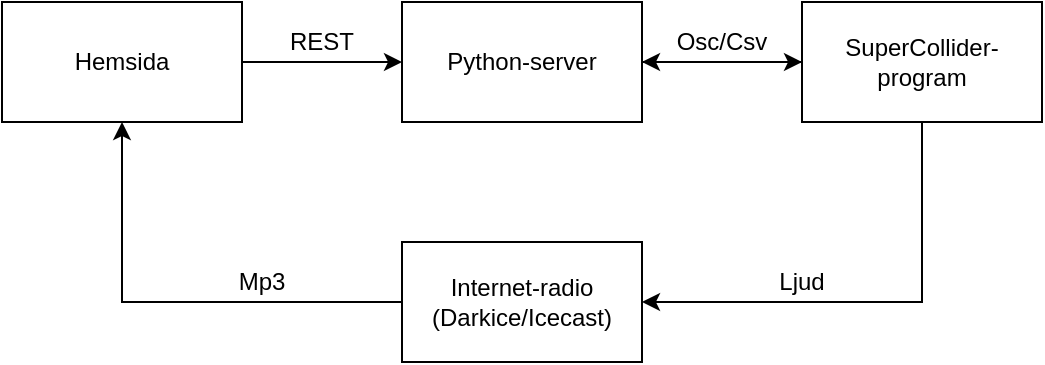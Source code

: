 <mxfile version="13.8.8" type="github">
  <diagram id="mMQHJy6WqsNtu3646oQs" name="Page-1">
    <mxGraphModel dx="786" dy="434" grid="1" gridSize="10" guides="1" tooltips="1" connect="1" arrows="1" fold="1" page="1" pageScale="1" pageWidth="850" pageHeight="1100" math="0" shadow="0">
      <root>
        <mxCell id="0" />
        <mxCell id="1" parent="0" />
        <mxCell id="oZmqK3HT-erYdiZUBr2i-4" style="edgeStyle=orthogonalEdgeStyle;rounded=0;orthogonalLoop=1;jettySize=auto;html=1;exitX=1;exitY=0.5;exitDx=0;exitDy=0;entryX=0;entryY=0.5;entryDx=0;entryDy=0;" edge="1" parent="1" source="oZmqK3HT-erYdiZUBr2i-1" target="oZmqK3HT-erYdiZUBr2i-2">
          <mxGeometry relative="1" as="geometry" />
        </mxCell>
        <mxCell id="oZmqK3HT-erYdiZUBr2i-1" value="Hemsida" style="rounded=0;whiteSpace=wrap;html=1;" vertex="1" parent="1">
          <mxGeometry x="160" y="80" width="120" height="60" as="geometry" />
        </mxCell>
        <mxCell id="oZmqK3HT-erYdiZUBr2i-5" style="edgeStyle=orthogonalEdgeStyle;rounded=0;orthogonalLoop=1;jettySize=auto;html=1;exitX=1;exitY=0.5;exitDx=0;exitDy=0;entryX=0;entryY=0.5;entryDx=0;entryDy=0;" edge="1" parent="1" source="oZmqK3HT-erYdiZUBr2i-2" target="oZmqK3HT-erYdiZUBr2i-3">
          <mxGeometry relative="1" as="geometry" />
        </mxCell>
        <mxCell id="oZmqK3HT-erYdiZUBr2i-2" value="Python-server" style="rounded=0;whiteSpace=wrap;html=1;" vertex="1" parent="1">
          <mxGeometry x="360" y="80" width="120" height="60" as="geometry" />
        </mxCell>
        <mxCell id="oZmqK3HT-erYdiZUBr2i-7" style="edgeStyle=orthogonalEdgeStyle;rounded=0;orthogonalLoop=1;jettySize=auto;html=1;exitX=0;exitY=0.5;exitDx=0;exitDy=0;entryX=1;entryY=0.5;entryDx=0;entryDy=0;" edge="1" parent="1" source="oZmqK3HT-erYdiZUBr2i-3" target="oZmqK3HT-erYdiZUBr2i-2">
          <mxGeometry relative="1" as="geometry" />
        </mxCell>
        <mxCell id="oZmqK3HT-erYdiZUBr2i-9" style="edgeStyle=orthogonalEdgeStyle;rounded=0;orthogonalLoop=1;jettySize=auto;html=1;exitX=0.5;exitY=1;exitDx=0;exitDy=0;entryX=1;entryY=0.5;entryDx=0;entryDy=0;" edge="1" parent="1" source="oZmqK3HT-erYdiZUBr2i-3" target="oZmqK3HT-erYdiZUBr2i-8">
          <mxGeometry relative="1" as="geometry" />
        </mxCell>
        <mxCell id="oZmqK3HT-erYdiZUBr2i-3" value="SuperCollider-program" style="rounded=0;whiteSpace=wrap;html=1;" vertex="1" parent="1">
          <mxGeometry x="560" y="80" width="120" height="60" as="geometry" />
        </mxCell>
        <mxCell id="oZmqK3HT-erYdiZUBr2i-10" style="edgeStyle=orthogonalEdgeStyle;rounded=0;orthogonalLoop=1;jettySize=auto;html=1;exitX=0;exitY=0.5;exitDx=0;exitDy=0;entryX=0.5;entryY=1;entryDx=0;entryDy=0;" edge="1" parent="1" source="oZmqK3HT-erYdiZUBr2i-8" target="oZmqK3HT-erYdiZUBr2i-1">
          <mxGeometry relative="1" as="geometry" />
        </mxCell>
        <mxCell id="oZmqK3HT-erYdiZUBr2i-8" value="Internet-radio&lt;br&gt;(Darkice/Icecast)" style="rounded=0;whiteSpace=wrap;html=1;" vertex="1" parent="1">
          <mxGeometry x="360" y="200" width="120" height="60" as="geometry" />
        </mxCell>
        <mxCell id="oZmqK3HT-erYdiZUBr2i-11" value="Osc/Csv" style="text;html=1;strokeColor=none;fillColor=none;align=center;verticalAlign=middle;whiteSpace=wrap;rounded=0;" vertex="1" parent="1">
          <mxGeometry x="500" y="90" width="40" height="20" as="geometry" />
        </mxCell>
        <mxCell id="oZmqK3HT-erYdiZUBr2i-13" value="Mp3" style="text;html=1;strokeColor=none;fillColor=none;align=center;verticalAlign=middle;whiteSpace=wrap;rounded=0;" vertex="1" parent="1">
          <mxGeometry x="270" y="210" width="40" height="20" as="geometry" />
        </mxCell>
        <mxCell id="oZmqK3HT-erYdiZUBr2i-14" value="REST" style="text;html=1;strokeColor=none;fillColor=none;align=center;verticalAlign=middle;whiteSpace=wrap;rounded=0;" vertex="1" parent="1">
          <mxGeometry x="300" y="90" width="40" height="20" as="geometry" />
        </mxCell>
        <mxCell id="oZmqK3HT-erYdiZUBr2i-15" value="Ljud" style="text;html=1;strokeColor=none;fillColor=none;align=center;verticalAlign=middle;whiteSpace=wrap;rounded=0;" vertex="1" parent="1">
          <mxGeometry x="540" y="210" width="40" height="20" as="geometry" />
        </mxCell>
      </root>
    </mxGraphModel>
  </diagram>
</mxfile>
